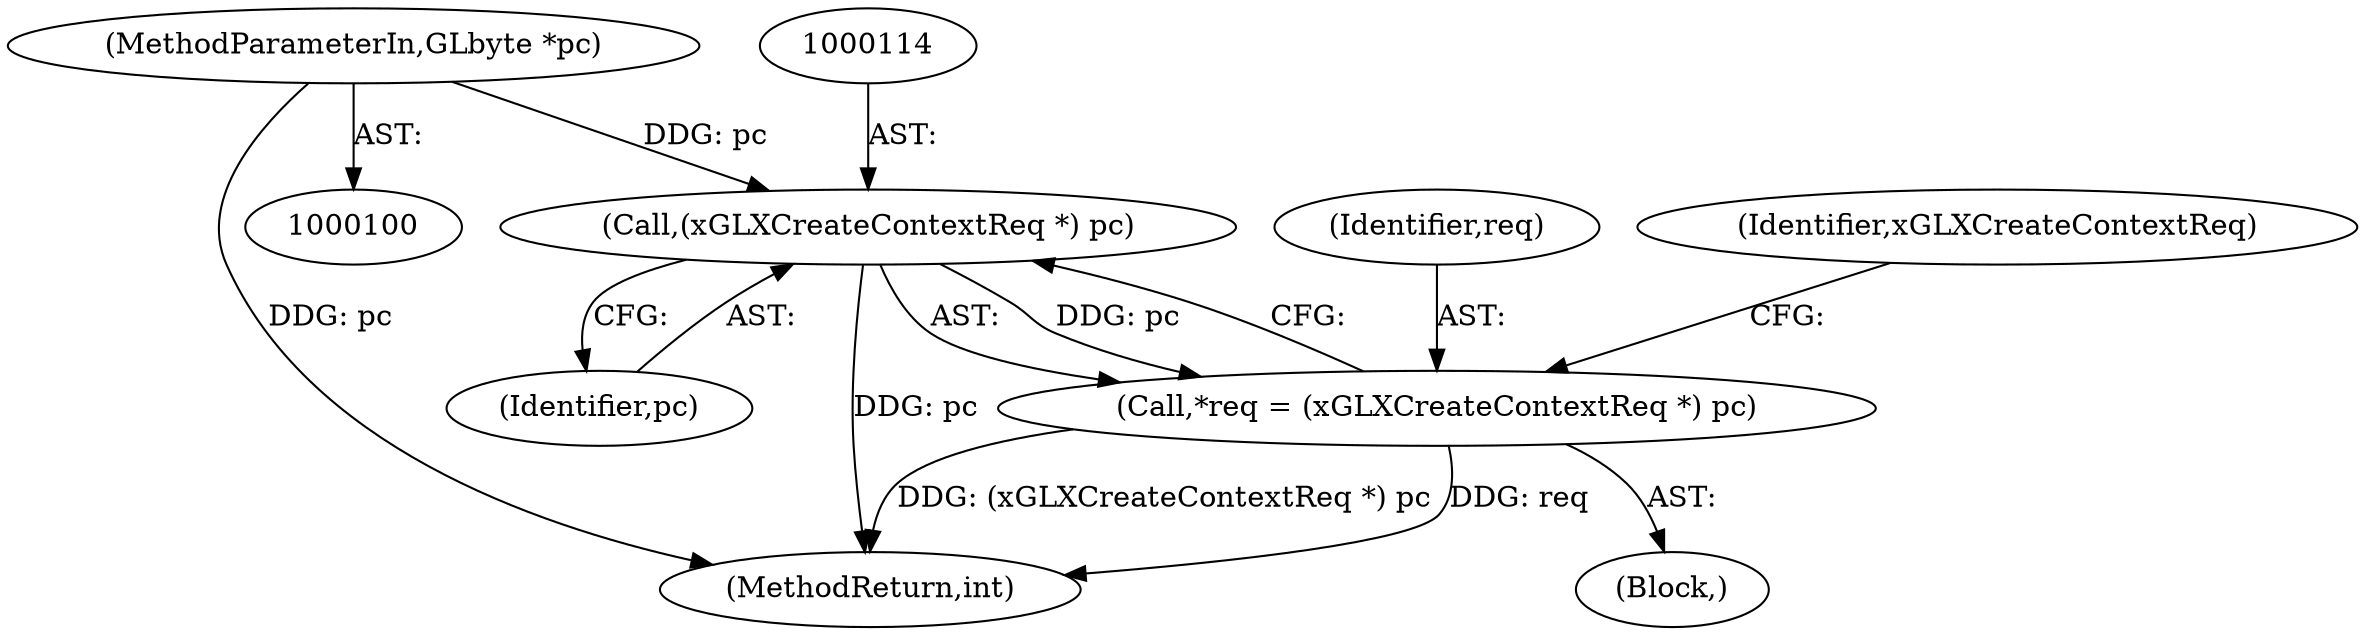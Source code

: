 digraph "0_xserver_ec9c97c6bf70b523bc500bd3adf62176f1bb33a4@pointer" {
"1000113" [label="(Call,(xGLXCreateContextReq *) pc)"];
"1000102" [label="(MethodParameterIn,GLbyte *pc)"];
"1000111" [label="(Call,*req = (xGLXCreateContextReq *) pc)"];
"1000102" [label="(MethodParameterIn,GLbyte *pc)"];
"1000112" [label="(Identifier,req)"];
"1000103" [label="(Block,)"];
"1000111" [label="(Call,*req = (xGLXCreateContextReq *) pc)"];
"1000115" [label="(Identifier,pc)"];
"1000120" [label="(Identifier,xGLXCreateContextReq)"];
"1000113" [label="(Call,(xGLXCreateContextReq *) pc)"];
"1000150" [label="(MethodReturn,int)"];
"1000113" -> "1000111"  [label="AST: "];
"1000113" -> "1000115"  [label="CFG: "];
"1000114" -> "1000113"  [label="AST: "];
"1000115" -> "1000113"  [label="AST: "];
"1000111" -> "1000113"  [label="CFG: "];
"1000113" -> "1000150"  [label="DDG: pc"];
"1000113" -> "1000111"  [label="DDG: pc"];
"1000102" -> "1000113"  [label="DDG: pc"];
"1000102" -> "1000100"  [label="AST: "];
"1000102" -> "1000150"  [label="DDG: pc"];
"1000111" -> "1000103"  [label="AST: "];
"1000112" -> "1000111"  [label="AST: "];
"1000120" -> "1000111"  [label="CFG: "];
"1000111" -> "1000150"  [label="DDG: req"];
"1000111" -> "1000150"  [label="DDG: (xGLXCreateContextReq *) pc"];
}
